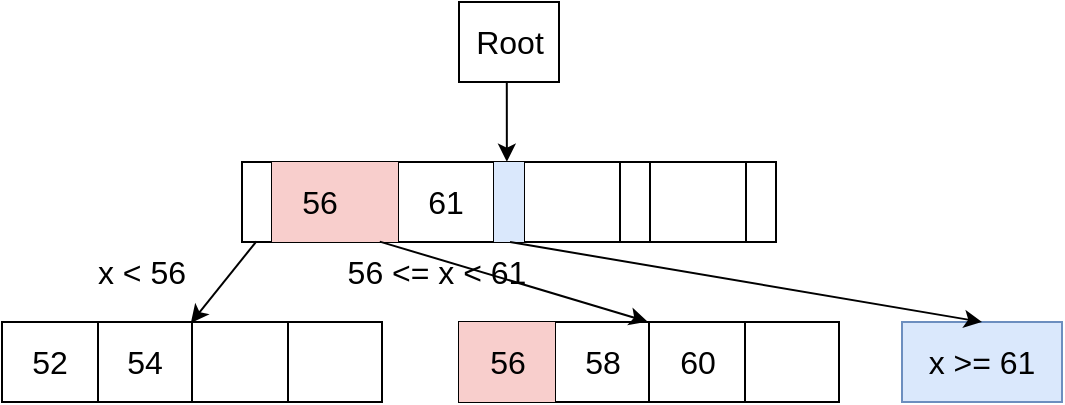 <mxfile version="21.2.8" type="device">
  <diagram name="第1頁" id="AanB8yNyS1pnc1NzVk0f">
    <mxGraphModel dx="714" dy="484" grid="1" gridSize="10" guides="1" tooltips="1" connect="1" arrows="1" fold="1" page="1" pageScale="1" pageWidth="827" pageHeight="1169" math="0" shadow="0">
      <root>
        <mxCell id="0" />
        <mxCell id="1" parent="0" />
        <mxCell id="gfehp5p-V9e-1P1ylHKR-1" value="" style="shape=table;startSize=0;container=1;collapsible=0;childLayout=tableLayout;fontSize=16;" parent="1" vertex="1">
          <mxGeometry x="160" y="120" width="267" height="40" as="geometry" />
        </mxCell>
        <mxCell id="gfehp5p-V9e-1P1ylHKR-2" value="" style="shape=tableRow;horizontal=0;startSize=0;swimlaneHead=0;swimlaneBody=0;strokeColor=inherit;top=0;left=0;bottom=0;right=0;collapsible=0;dropTarget=0;fillColor=none;points=[[0,0.5],[1,0.5]];portConstraint=eastwest;fontSize=16;" parent="gfehp5p-V9e-1P1ylHKR-1" vertex="1">
          <mxGeometry width="267" height="40" as="geometry" />
        </mxCell>
        <mxCell id="gfehp5p-V9e-1P1ylHKR-3" value="" style="shape=partialRectangle;html=1;whiteSpace=wrap;connectable=0;strokeColor=inherit;overflow=hidden;fillColor=none;top=0;left=0;bottom=0;right=0;pointerEvents=1;fontSize=16;" parent="gfehp5p-V9e-1P1ylHKR-2" vertex="1">
          <mxGeometry width="15" height="40" as="geometry">
            <mxRectangle width="15" height="40" as="alternateBounds" />
          </mxGeometry>
        </mxCell>
        <mxCell id="gfehp5p-V9e-1P1ylHKR-4" value="56" style="shape=partialRectangle;html=1;whiteSpace=wrap;connectable=0;strokeColor=#b85450;overflow=hidden;fillColor=#f8cecc;top=0;left=0;bottom=0;right=0;pointerEvents=1;fontSize=16;" parent="gfehp5p-V9e-1P1ylHKR-2" vertex="1">
          <mxGeometry x="15" width="48" height="40" as="geometry">
            <mxRectangle width="48" height="40" as="alternateBounds" />
          </mxGeometry>
        </mxCell>
        <mxCell id="gfehp5p-V9e-1P1ylHKR-5" value="" style="shape=partialRectangle;html=1;whiteSpace=wrap;connectable=0;strokeColor=#b85450;overflow=hidden;fillColor=#f8cecc;top=0;left=0;bottom=0;right=0;pointerEvents=1;fontSize=16;" parent="gfehp5p-V9e-1P1ylHKR-2" vertex="1">
          <mxGeometry x="63" width="15" height="40" as="geometry">
            <mxRectangle width="15" height="40" as="alternateBounds" />
          </mxGeometry>
        </mxCell>
        <mxCell id="gfehp5p-V9e-1P1ylHKR-22" value="61" style="shape=partialRectangle;html=1;whiteSpace=wrap;connectable=0;strokeColor=inherit;overflow=hidden;fillColor=none;top=0;left=0;bottom=0;right=0;pointerEvents=1;fontSize=16;" parent="gfehp5p-V9e-1P1ylHKR-2" vertex="1">
          <mxGeometry x="78" width="48" height="40" as="geometry">
            <mxRectangle width="48" height="40" as="alternateBounds" />
          </mxGeometry>
        </mxCell>
        <mxCell id="gfehp5p-V9e-1P1ylHKR-29" style="shape=partialRectangle;html=1;whiteSpace=wrap;connectable=0;strokeColor=#6c8ebf;overflow=hidden;fillColor=#dae8fc;top=0;left=0;bottom=0;right=0;pointerEvents=1;fontSize=16;" parent="gfehp5p-V9e-1P1ylHKR-2" vertex="1">
          <mxGeometry x="126" width="15" height="40" as="geometry">
            <mxRectangle width="15" height="40" as="alternateBounds" />
          </mxGeometry>
        </mxCell>
        <mxCell id="gfehp5p-V9e-1P1ylHKR-30" style="shape=partialRectangle;html=1;whiteSpace=wrap;connectable=0;strokeColor=inherit;overflow=hidden;fillColor=none;top=0;left=0;bottom=0;right=0;pointerEvents=1;fontSize=16;" parent="gfehp5p-V9e-1P1ylHKR-2" vertex="1">
          <mxGeometry x="141" width="48" height="40" as="geometry">
            <mxRectangle width="48" height="40" as="alternateBounds" />
          </mxGeometry>
        </mxCell>
        <mxCell id="gfehp5p-V9e-1P1ylHKR-31" style="shape=partialRectangle;html=1;whiteSpace=wrap;connectable=0;strokeColor=inherit;overflow=hidden;fillColor=none;top=0;left=0;bottom=0;right=0;pointerEvents=1;fontSize=16;" parent="gfehp5p-V9e-1P1ylHKR-2" vertex="1">
          <mxGeometry x="189" width="15" height="40" as="geometry">
            <mxRectangle width="15" height="40" as="alternateBounds" />
          </mxGeometry>
        </mxCell>
        <mxCell id="gfehp5p-V9e-1P1ylHKR-32" style="shape=partialRectangle;html=1;whiteSpace=wrap;connectable=0;strokeColor=inherit;overflow=hidden;fillColor=none;top=0;left=0;bottom=0;right=0;pointerEvents=1;fontSize=16;" parent="gfehp5p-V9e-1P1ylHKR-2" vertex="1">
          <mxGeometry x="204" width="48" height="40" as="geometry">
            <mxRectangle width="48" height="40" as="alternateBounds" />
          </mxGeometry>
        </mxCell>
        <mxCell id="gfehp5p-V9e-1P1ylHKR-33" style="shape=partialRectangle;html=1;whiteSpace=wrap;connectable=0;strokeColor=inherit;overflow=hidden;fillColor=none;top=0;left=0;bottom=0;right=0;pointerEvents=1;fontSize=16;" parent="gfehp5p-V9e-1P1ylHKR-2" vertex="1">
          <mxGeometry x="252" width="15" height="40" as="geometry">
            <mxRectangle width="15" height="40" as="alternateBounds" />
          </mxGeometry>
        </mxCell>
        <mxCell id="gfehp5p-V9e-1P1ylHKR-23" value="" style="shape=table;startSize=0;container=1;collapsible=0;childLayout=tableLayout;fontSize=16;" parent="1" vertex="1">
          <mxGeometry x="40" y="200" width="190" height="40" as="geometry" />
        </mxCell>
        <mxCell id="gfehp5p-V9e-1P1ylHKR-24" value="" style="shape=tableRow;horizontal=0;startSize=0;swimlaneHead=0;swimlaneBody=0;strokeColor=inherit;top=0;left=0;bottom=0;right=0;collapsible=0;dropTarget=0;fillColor=none;points=[[0,0.5],[1,0.5]];portConstraint=eastwest;fontSize=16;" parent="gfehp5p-V9e-1P1ylHKR-23" vertex="1">
          <mxGeometry width="190" height="40" as="geometry" />
        </mxCell>
        <mxCell id="gfehp5p-V9e-1P1ylHKR-25" value="52" style="shape=partialRectangle;html=1;whiteSpace=wrap;connectable=0;strokeColor=inherit;overflow=hidden;fillColor=none;top=0;left=0;bottom=0;right=0;pointerEvents=1;fontSize=16;" parent="gfehp5p-V9e-1P1ylHKR-24" vertex="1">
          <mxGeometry width="48" height="40" as="geometry">
            <mxRectangle width="48" height="40" as="alternateBounds" />
          </mxGeometry>
        </mxCell>
        <mxCell id="gfehp5p-V9e-1P1ylHKR-26" value="54" style="shape=partialRectangle;html=1;whiteSpace=wrap;connectable=0;strokeColor=inherit;overflow=hidden;fillColor=none;top=0;left=0;bottom=0;right=0;pointerEvents=1;fontSize=16;" parent="gfehp5p-V9e-1P1ylHKR-24" vertex="1">
          <mxGeometry x="48" width="47" height="40" as="geometry">
            <mxRectangle width="47" height="40" as="alternateBounds" />
          </mxGeometry>
        </mxCell>
        <mxCell id="gfehp5p-V9e-1P1ylHKR-27" value="" style="shape=partialRectangle;html=1;whiteSpace=wrap;connectable=0;overflow=hidden;top=0;left=0;bottom=0;right=0;pointerEvents=1;fontSize=16;fillColor=none;strokeColor=inherit;" parent="gfehp5p-V9e-1P1ylHKR-24" vertex="1">
          <mxGeometry x="95" width="48" height="40" as="geometry">
            <mxRectangle width="48" height="40" as="alternateBounds" />
          </mxGeometry>
        </mxCell>
        <mxCell id="gfehp5p-V9e-1P1ylHKR-28" value="" style="shape=partialRectangle;html=1;whiteSpace=wrap;connectable=0;strokeColor=inherit;overflow=hidden;fillColor=none;top=0;left=0;bottom=0;right=0;pointerEvents=1;fontSize=16;" parent="gfehp5p-V9e-1P1ylHKR-24" vertex="1">
          <mxGeometry x="143" width="47" height="40" as="geometry">
            <mxRectangle width="47" height="40" as="alternateBounds" />
          </mxGeometry>
        </mxCell>
        <mxCell id="gfehp5p-V9e-1P1ylHKR-34" value="" style="endArrow=classic;html=1;rounded=0;exitX=0.027;exitY=0.992;exitDx=0;exitDy=0;exitPerimeter=0;entryX=0.497;entryY=0.012;entryDx=0;entryDy=0;entryPerimeter=0;strokeWidth=1;" parent="1" source="gfehp5p-V9e-1P1ylHKR-2" target="gfehp5p-V9e-1P1ylHKR-24" edge="1">
          <mxGeometry width="50" height="50" relative="1" as="geometry">
            <mxPoint x="360" y="390" as="sourcePoint" />
            <mxPoint x="410" y="340" as="targetPoint" />
          </mxGeometry>
        </mxCell>
        <mxCell id="gfehp5p-V9e-1P1ylHKR-37" style="edgeStyle=orthogonalEdgeStyle;rounded=0;orthogonalLoop=1;jettySize=auto;html=1;exitX=0.5;exitY=1;exitDx=0;exitDy=0;entryX=0.496;entryY=-0.004;entryDx=0;entryDy=0;entryPerimeter=0;strokeWidth=1;" parent="1" source="gfehp5p-V9e-1P1ylHKR-36" target="gfehp5p-V9e-1P1ylHKR-2" edge="1">
          <mxGeometry relative="1" as="geometry" />
        </mxCell>
        <mxCell id="gfehp5p-V9e-1P1ylHKR-36" value="&lt;font style=&quot;font-size: 16px;&quot;&gt;Root&lt;/font&gt;" style="rounded=0;whiteSpace=wrap;html=1;" parent="1" vertex="1">
          <mxGeometry x="268.5" y="40" width="50" height="40" as="geometry" />
        </mxCell>
        <mxCell id="9ntbfwSOvVafJQgxA-3O-5" value="" style="shape=table;startSize=0;container=1;collapsible=0;childLayout=tableLayout;fontSize=16;" parent="1" vertex="1">
          <mxGeometry x="268.5" y="200" width="190" height="40" as="geometry" />
        </mxCell>
        <mxCell id="9ntbfwSOvVafJQgxA-3O-6" value="" style="shape=tableRow;horizontal=0;startSize=0;swimlaneHead=0;swimlaneBody=0;strokeColor=inherit;top=0;left=0;bottom=0;right=0;collapsible=0;dropTarget=0;fillColor=none;points=[[0,0.5],[1,0.5]];portConstraint=eastwest;fontSize=16;" parent="9ntbfwSOvVafJQgxA-3O-5" vertex="1">
          <mxGeometry width="190" height="40" as="geometry" />
        </mxCell>
        <mxCell id="9ntbfwSOvVafJQgxA-3O-7" value="56" style="shape=partialRectangle;html=1;whiteSpace=wrap;connectable=0;strokeColor=#b85450;overflow=hidden;fillColor=#f8cecc;top=0;left=0;bottom=0;right=0;pointerEvents=1;fontSize=16;" parent="9ntbfwSOvVafJQgxA-3O-6" vertex="1">
          <mxGeometry width="48" height="40" as="geometry">
            <mxRectangle width="48" height="40" as="alternateBounds" />
          </mxGeometry>
        </mxCell>
        <mxCell id="9ntbfwSOvVafJQgxA-3O-8" value="58" style="shape=partialRectangle;html=1;whiteSpace=wrap;connectable=0;strokeColor=inherit;overflow=hidden;fillColor=none;top=0;left=0;bottom=0;right=0;pointerEvents=1;fontSize=16;" parent="9ntbfwSOvVafJQgxA-3O-6" vertex="1">
          <mxGeometry x="48" width="47" height="40" as="geometry">
            <mxRectangle width="47" height="40" as="alternateBounds" />
          </mxGeometry>
        </mxCell>
        <mxCell id="9ntbfwSOvVafJQgxA-3O-9" value="60" style="shape=partialRectangle;html=1;whiteSpace=wrap;connectable=0;overflow=hidden;top=0;left=0;bottom=0;right=0;pointerEvents=1;fontSize=16;fillColor=none;strokeColor=inherit;" parent="9ntbfwSOvVafJQgxA-3O-6" vertex="1">
          <mxGeometry x="95" width="48" height="40" as="geometry">
            <mxRectangle width="48" height="40" as="alternateBounds" />
          </mxGeometry>
        </mxCell>
        <mxCell id="9ntbfwSOvVafJQgxA-3O-10" value="" style="shape=partialRectangle;html=1;whiteSpace=wrap;connectable=0;strokeColor=inherit;overflow=hidden;fillColor=none;top=0;left=0;bottom=0;right=0;pointerEvents=1;fontSize=16;" parent="9ntbfwSOvVafJQgxA-3O-6" vertex="1">
          <mxGeometry x="143" width="47" height="40" as="geometry">
            <mxRectangle width="47" height="40" as="alternateBounds" />
          </mxGeometry>
        </mxCell>
        <mxCell id="5k4Di7LYVlkaPsk0eJkf-1" value="x &amp;gt;= 61" style="text;html=1;strokeColor=#6c8ebf;fillColor=#dae8fc;align=center;verticalAlign=middle;whiteSpace=wrap;rounded=0;fontSize=16;" parent="1" vertex="1">
          <mxGeometry x="490" y="200" width="80" height="40" as="geometry" />
        </mxCell>
        <mxCell id="5k4Di7LYVlkaPsk0eJkf-2" value="" style="endArrow=classic;html=1;rounded=0;entryX=0.5;entryY=0;entryDx=0;entryDy=0;" parent="1" target="5k4Di7LYVlkaPsk0eJkf-1" edge="1">
          <mxGeometry width="50" height="50" relative="1" as="geometry">
            <mxPoint x="294" y="160" as="sourcePoint" />
            <mxPoint x="440" y="340" as="targetPoint" />
          </mxGeometry>
        </mxCell>
        <mxCell id="5k4Di7LYVlkaPsk0eJkf-3" value="" style="endArrow=classic;html=1;rounded=0;exitX=0.258;exitY=0.995;exitDx=0;exitDy=0;exitPerimeter=0;entryX=0.496;entryY=-0.005;entryDx=0;entryDy=0;entryPerimeter=0;" parent="1" source="gfehp5p-V9e-1P1ylHKR-2" target="9ntbfwSOvVafJQgxA-3O-6" edge="1">
          <mxGeometry width="50" height="50" relative="1" as="geometry">
            <mxPoint x="310" y="310" as="sourcePoint" />
            <mxPoint x="360" y="260" as="targetPoint" />
          </mxGeometry>
        </mxCell>
        <mxCell id="5k4Di7LYVlkaPsk0eJkf-4" value="56 &amp;lt;= x &amp;lt; 61" style="text;html=1;strokeColor=none;fillColor=none;align=center;verticalAlign=middle;whiteSpace=wrap;rounded=0;fontSize=16;" parent="1" vertex="1">
          <mxGeometry x="196" y="160" width="122.5" height="30" as="geometry" />
        </mxCell>
        <mxCell id="5k4Di7LYVlkaPsk0eJkf-5" value="x &amp;lt; 56" style="text;html=1;strokeColor=none;fillColor=none;align=center;verticalAlign=middle;whiteSpace=wrap;rounded=0;fontSize=16;" parent="1" vertex="1">
          <mxGeometry x="80" y="160" width="60" height="30" as="geometry" />
        </mxCell>
      </root>
    </mxGraphModel>
  </diagram>
</mxfile>
